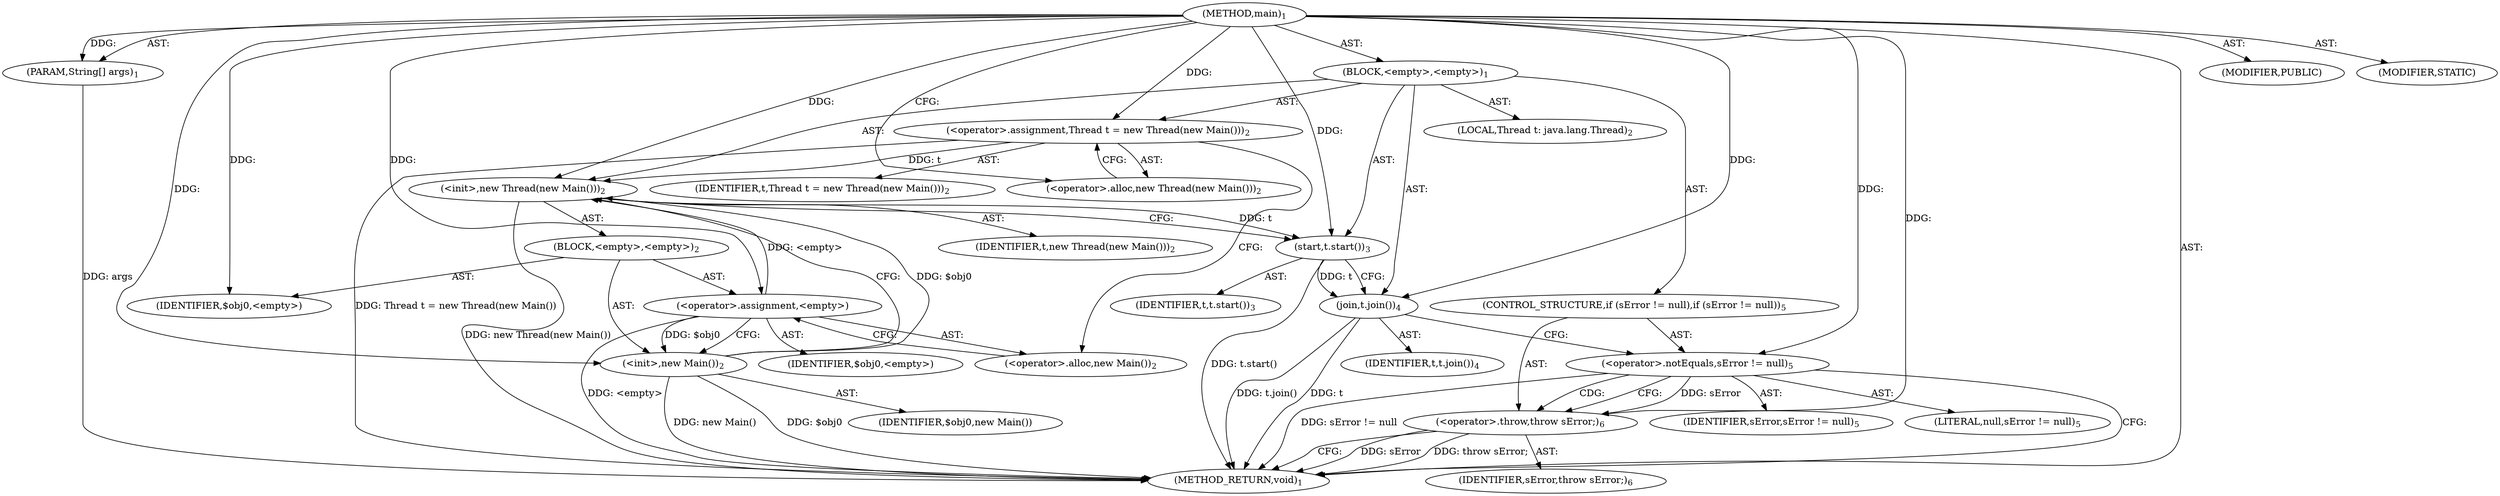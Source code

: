 digraph "main" {  
"19" [label = <(METHOD,main)<SUB>1</SUB>> ]
"20" [label = <(PARAM,String[] args)<SUB>1</SUB>> ]
"21" [label = <(BLOCK,&lt;empty&gt;,&lt;empty&gt;)<SUB>1</SUB>> ]
"4" [label = <(LOCAL,Thread t: java.lang.Thread)<SUB>2</SUB>> ]
"22" [label = <(&lt;operator&gt;.assignment,Thread t = new Thread(new Main()))<SUB>2</SUB>> ]
"23" [label = <(IDENTIFIER,t,Thread t = new Thread(new Main()))<SUB>2</SUB>> ]
"24" [label = <(&lt;operator&gt;.alloc,new Thread(new Main()))<SUB>2</SUB>> ]
"25" [label = <(&lt;init&gt;,new Thread(new Main()))<SUB>2</SUB>> ]
"3" [label = <(IDENTIFIER,t,new Thread(new Main()))<SUB>2</SUB>> ]
"26" [label = <(BLOCK,&lt;empty&gt;,&lt;empty&gt;)<SUB>2</SUB>> ]
"27" [label = <(&lt;operator&gt;.assignment,&lt;empty&gt;)> ]
"28" [label = <(IDENTIFIER,$obj0,&lt;empty&gt;)> ]
"29" [label = <(&lt;operator&gt;.alloc,new Main())<SUB>2</SUB>> ]
"30" [label = <(&lt;init&gt;,new Main())<SUB>2</SUB>> ]
"31" [label = <(IDENTIFIER,$obj0,new Main())> ]
"32" [label = <(IDENTIFIER,$obj0,&lt;empty&gt;)> ]
"33" [label = <(start,t.start())<SUB>3</SUB>> ]
"34" [label = <(IDENTIFIER,t,t.start())<SUB>3</SUB>> ]
"35" [label = <(join,t.join())<SUB>4</SUB>> ]
"36" [label = <(IDENTIFIER,t,t.join())<SUB>4</SUB>> ]
"37" [label = <(CONTROL_STRUCTURE,if (sError != null),if (sError != null))<SUB>5</SUB>> ]
"38" [label = <(&lt;operator&gt;.notEquals,sError != null)<SUB>5</SUB>> ]
"39" [label = <(IDENTIFIER,sError,sError != null)<SUB>5</SUB>> ]
"40" [label = <(LITERAL,null,sError != null)<SUB>5</SUB>> ]
"41" [label = <(&lt;operator&gt;.throw,throw sError;)<SUB>6</SUB>> ]
"42" [label = <(IDENTIFIER,sError,throw sError;)<SUB>6</SUB>> ]
"43" [label = <(MODIFIER,PUBLIC)> ]
"44" [label = <(MODIFIER,STATIC)> ]
"45" [label = <(METHOD_RETURN,void)<SUB>1</SUB>> ]
  "19" -> "20"  [ label = "AST: "] 
  "19" -> "21"  [ label = "AST: "] 
  "19" -> "43"  [ label = "AST: "] 
  "19" -> "44"  [ label = "AST: "] 
  "19" -> "45"  [ label = "AST: "] 
  "21" -> "4"  [ label = "AST: "] 
  "21" -> "22"  [ label = "AST: "] 
  "21" -> "25"  [ label = "AST: "] 
  "21" -> "33"  [ label = "AST: "] 
  "21" -> "35"  [ label = "AST: "] 
  "21" -> "37"  [ label = "AST: "] 
  "22" -> "23"  [ label = "AST: "] 
  "22" -> "24"  [ label = "AST: "] 
  "25" -> "3"  [ label = "AST: "] 
  "25" -> "26"  [ label = "AST: "] 
  "26" -> "27"  [ label = "AST: "] 
  "26" -> "30"  [ label = "AST: "] 
  "26" -> "32"  [ label = "AST: "] 
  "27" -> "28"  [ label = "AST: "] 
  "27" -> "29"  [ label = "AST: "] 
  "30" -> "31"  [ label = "AST: "] 
  "33" -> "34"  [ label = "AST: "] 
  "35" -> "36"  [ label = "AST: "] 
  "37" -> "38"  [ label = "AST: "] 
  "37" -> "41"  [ label = "AST: "] 
  "38" -> "39"  [ label = "AST: "] 
  "38" -> "40"  [ label = "AST: "] 
  "41" -> "42"  [ label = "AST: "] 
  "22" -> "29"  [ label = "CFG: "] 
  "25" -> "33"  [ label = "CFG: "] 
  "33" -> "35"  [ label = "CFG: "] 
  "35" -> "38"  [ label = "CFG: "] 
  "24" -> "22"  [ label = "CFG: "] 
  "38" -> "45"  [ label = "CFG: "] 
  "38" -> "41"  [ label = "CFG: "] 
  "41" -> "45"  [ label = "CFG: "] 
  "27" -> "30"  [ label = "CFG: "] 
  "30" -> "25"  [ label = "CFG: "] 
  "29" -> "27"  [ label = "CFG: "] 
  "19" -> "24"  [ label = "CFG: "] 
  "20" -> "45"  [ label = "DDG: args"] 
  "22" -> "45"  [ label = "DDG: Thread t = new Thread(new Main())"] 
  "27" -> "45"  [ label = "DDG: &lt;empty&gt;"] 
  "30" -> "45"  [ label = "DDG: $obj0"] 
  "30" -> "45"  [ label = "DDG: new Main()"] 
  "25" -> "45"  [ label = "DDG: new Thread(new Main())"] 
  "33" -> "45"  [ label = "DDG: t.start()"] 
  "35" -> "45"  [ label = "DDG: t"] 
  "35" -> "45"  [ label = "DDG: t.join()"] 
  "38" -> "45"  [ label = "DDG: sError != null"] 
  "41" -> "45"  [ label = "DDG: sError"] 
  "41" -> "45"  [ label = "DDG: throw sError;"] 
  "19" -> "20"  [ label = "DDG: "] 
  "19" -> "22"  [ label = "DDG: "] 
  "22" -> "25"  [ label = "DDG: t"] 
  "19" -> "25"  [ label = "DDG: "] 
  "27" -> "25"  [ label = "DDG: &lt;empty&gt;"] 
  "30" -> "25"  [ label = "DDG: $obj0"] 
  "25" -> "33"  [ label = "DDG: t"] 
  "19" -> "33"  [ label = "DDG: "] 
  "33" -> "35"  [ label = "DDG: t"] 
  "19" -> "35"  [ label = "DDG: "] 
  "19" -> "27"  [ label = "DDG: "] 
  "19" -> "32"  [ label = "DDG: "] 
  "19" -> "38"  [ label = "DDG: "] 
  "38" -> "41"  [ label = "DDG: sError"] 
  "19" -> "41"  [ label = "DDG: "] 
  "27" -> "30"  [ label = "DDG: $obj0"] 
  "19" -> "30"  [ label = "DDG: "] 
  "38" -> "41"  [ label = "CDG: "] 
}
